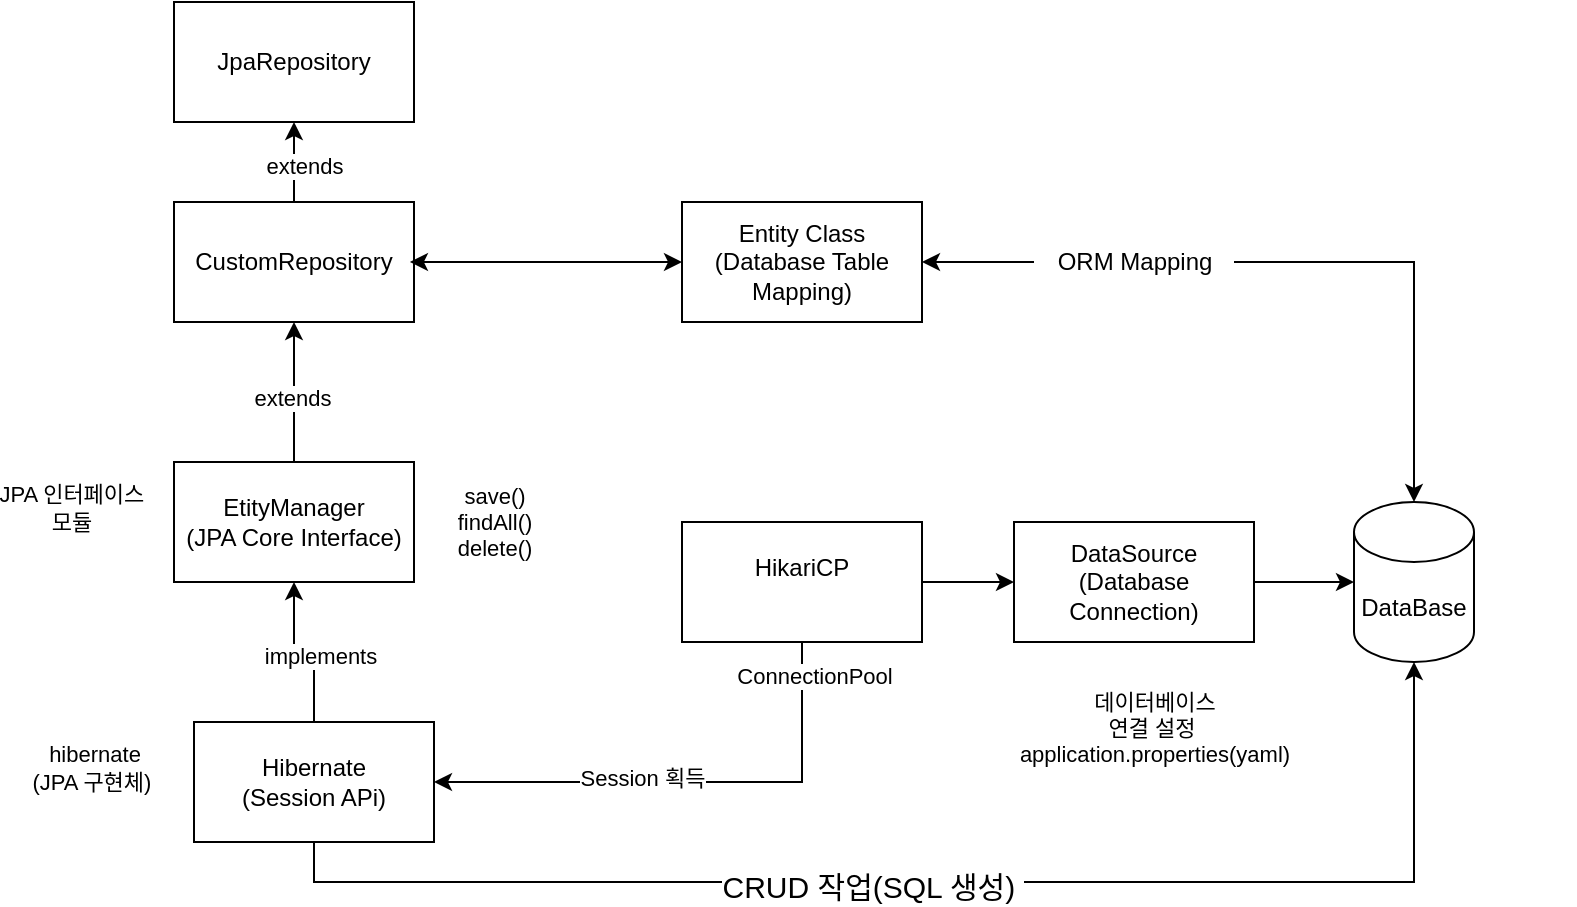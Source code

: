 <mxfile version="24.7.16">
  <diagram name="페이지-1" id="2INJlCRODnHQ78YZ1GeX">
    <mxGraphModel dx="1434" dy="746" grid="1" gridSize="10" guides="1" tooltips="1" connect="1" arrows="1" fold="1" page="1" pageScale="1" pageWidth="827" pageHeight="1169" math="0" shadow="0">
      <root>
        <mxCell id="0" />
        <mxCell id="1" parent="0" />
        <mxCell id="OGGjmIci3zSP-2pJGWoG-1" value="DataBase" style="shape=cylinder3;whiteSpace=wrap;html=1;boundedLbl=1;backgroundOutline=1;size=15;" vertex="1" parent="1">
          <mxGeometry x="690" y="270" width="60" height="80" as="geometry" />
        </mxCell>
        <mxCell id="OGGjmIci3zSP-2pJGWoG-2" value="JpaRepository" style="rounded=0;whiteSpace=wrap;html=1;" vertex="1" parent="1">
          <mxGeometry x="100" y="20" width="120" height="60" as="geometry" />
        </mxCell>
        <mxCell id="OGGjmIci3zSP-2pJGWoG-28" style="edgeStyle=orthogonalEdgeStyle;rounded=0;orthogonalLoop=1;jettySize=auto;html=1;exitX=0.5;exitY=0;exitDx=0;exitDy=0;" edge="1" parent="1" source="OGGjmIci3zSP-2pJGWoG-3" target="OGGjmIci3zSP-2pJGWoG-27">
          <mxGeometry relative="1" as="geometry" />
        </mxCell>
        <mxCell id="OGGjmIci3zSP-2pJGWoG-31" value="extends" style="edgeLabel;html=1;align=center;verticalAlign=middle;resizable=0;points=[];" vertex="1" connectable="0" parent="OGGjmIci3zSP-2pJGWoG-28">
          <mxGeometry x="-0.086" y="1" relative="1" as="geometry">
            <mxPoint as="offset" />
          </mxGeometry>
        </mxCell>
        <mxCell id="OGGjmIci3zSP-2pJGWoG-3" value="EtityManager&lt;div&gt;(JPA Core Interface&lt;span style=&quot;background-color: initial;&quot;&gt;)&lt;/span&gt;&lt;/div&gt;" style="rounded=0;whiteSpace=wrap;html=1;" vertex="1" parent="1">
          <mxGeometry x="100" y="250" width="120" height="60" as="geometry" />
        </mxCell>
        <mxCell id="OGGjmIci3zSP-2pJGWoG-7" style="edgeStyle=orthogonalEdgeStyle;rounded=0;orthogonalLoop=1;jettySize=auto;html=1;exitX=0.5;exitY=0;exitDx=0;exitDy=0;entryX=0.5;entryY=1;entryDx=0;entryDy=0;" edge="1" parent="1" source="OGGjmIci3zSP-2pJGWoG-6" target="OGGjmIci3zSP-2pJGWoG-3">
          <mxGeometry relative="1" as="geometry" />
        </mxCell>
        <mxCell id="OGGjmIci3zSP-2pJGWoG-8" value="implements" style="edgeLabel;html=1;align=center;verticalAlign=middle;resizable=0;points=[];" vertex="1" connectable="0" parent="OGGjmIci3zSP-2pJGWoG-7">
          <mxGeometry x="-0.175" y="-3" relative="1" as="geometry">
            <mxPoint as="offset" />
          </mxGeometry>
        </mxCell>
        <mxCell id="OGGjmIci3zSP-2pJGWoG-6" value="Hibernate&lt;div&gt;(Session APi)&lt;/div&gt;" style="rounded=0;whiteSpace=wrap;html=1;" vertex="1" parent="1">
          <mxGeometry x="110" y="380" width="120" height="60" as="geometry" />
        </mxCell>
        <mxCell id="OGGjmIci3zSP-2pJGWoG-16" value="save()&lt;div&gt;findAll()&lt;/div&gt;&lt;div&gt;delete()&lt;/div&gt;" style="edgeLabel;html=1;align=center;verticalAlign=middle;resizable=0;points=[];" vertex="1" connectable="0" parent="1">
          <mxGeometry x="260" y="280" as="geometry" />
        </mxCell>
        <mxCell id="OGGjmIci3zSP-2pJGWoG-17" value="hibernate&lt;div&gt;(JPA 구현체)&amp;nbsp;&lt;/div&gt;" style="edgeLabel;html=1;align=center;verticalAlign=middle;resizable=0;points=[];" vertex="1" connectable="0" parent="1">
          <mxGeometry x="270" y="290" as="geometry">
            <mxPoint x="-210" y="113" as="offset" />
          </mxGeometry>
        </mxCell>
        <mxCell id="OGGjmIci3zSP-2pJGWoG-18" value="JPA 인터페이스&amp;nbsp;&lt;div&gt;모듈&amp;nbsp;&lt;/div&gt;" style="edgeLabel;html=1;align=center;verticalAlign=middle;resizable=0;points=[];" vertex="1" connectable="0" parent="1">
          <mxGeometry x="260" y="160" as="geometry">
            <mxPoint x="-210" y="113" as="offset" />
          </mxGeometry>
        </mxCell>
        <mxCell id="OGGjmIci3zSP-2pJGWoG-19" value="DataSource&lt;div&gt;(Database Connection)&lt;/div&gt;" style="rounded=0;whiteSpace=wrap;html=1;" vertex="1" parent="1">
          <mxGeometry x="520" y="280" width="120" height="60" as="geometry" />
        </mxCell>
        <mxCell id="OGGjmIci3zSP-2pJGWoG-22" style="edgeStyle=orthogonalEdgeStyle;rounded=0;orthogonalLoop=1;jettySize=auto;html=1;exitX=1;exitY=0.5;exitDx=0;exitDy=0;entryX=0;entryY=0.5;entryDx=0;entryDy=0;" edge="1" parent="1" source="OGGjmIci3zSP-2pJGWoG-20" target="OGGjmIci3zSP-2pJGWoG-19">
          <mxGeometry relative="1" as="geometry" />
        </mxCell>
        <mxCell id="OGGjmIci3zSP-2pJGWoG-25" style="edgeStyle=orthogonalEdgeStyle;rounded=0;orthogonalLoop=1;jettySize=auto;html=1;exitX=0.5;exitY=1;exitDx=0;exitDy=0;entryX=1;entryY=0.5;entryDx=0;entryDy=0;" edge="1" parent="1" source="OGGjmIci3zSP-2pJGWoG-20" target="OGGjmIci3zSP-2pJGWoG-6">
          <mxGeometry relative="1" as="geometry" />
        </mxCell>
        <mxCell id="OGGjmIci3zSP-2pJGWoG-26" value="Session 획득" style="edgeLabel;html=1;align=center;verticalAlign=middle;resizable=0;points=[];" vertex="1" connectable="0" parent="OGGjmIci3zSP-2pJGWoG-25">
          <mxGeometry x="0.181" y="-2" relative="1" as="geometry">
            <mxPoint as="offset" />
          </mxGeometry>
        </mxCell>
        <mxCell id="OGGjmIci3zSP-2pJGWoG-20" value="HikariCP&lt;div&gt;&lt;br&gt;&lt;/div&gt;" style="rounded=0;whiteSpace=wrap;html=1;" vertex="1" parent="1">
          <mxGeometry x="354" y="280" width="120" height="60" as="geometry" />
        </mxCell>
        <mxCell id="OGGjmIci3zSP-2pJGWoG-21" value="ConnectionPool" style="edgeLabel;html=1;align=center;verticalAlign=middle;resizable=0;points=[];" vertex="1" connectable="0" parent="1">
          <mxGeometry x="420" y="357" as="geometry" />
        </mxCell>
        <mxCell id="OGGjmIci3zSP-2pJGWoG-23" style="edgeStyle=orthogonalEdgeStyle;rounded=0;orthogonalLoop=1;jettySize=auto;html=1;exitX=1;exitY=0.5;exitDx=0;exitDy=0;entryX=0;entryY=0.5;entryDx=0;entryDy=0;entryPerimeter=0;" edge="1" parent="1" source="OGGjmIci3zSP-2pJGWoG-19" target="OGGjmIci3zSP-2pJGWoG-1">
          <mxGeometry relative="1" as="geometry" />
        </mxCell>
        <mxCell id="OGGjmIci3zSP-2pJGWoG-29" style="edgeStyle=orthogonalEdgeStyle;rounded=0;orthogonalLoop=1;jettySize=auto;html=1;exitX=0.5;exitY=0;exitDx=0;exitDy=0;" edge="1" parent="1" source="OGGjmIci3zSP-2pJGWoG-27" target="OGGjmIci3zSP-2pJGWoG-2">
          <mxGeometry relative="1" as="geometry" />
        </mxCell>
        <mxCell id="OGGjmIci3zSP-2pJGWoG-30" value="extends" style="edgeLabel;html=1;align=center;verticalAlign=middle;resizable=0;points=[];" vertex="1" connectable="0" parent="OGGjmIci3zSP-2pJGWoG-29">
          <mxGeometry x="-0.1" y="-5" relative="1" as="geometry">
            <mxPoint as="offset" />
          </mxGeometry>
        </mxCell>
        <mxCell id="OGGjmIci3zSP-2pJGWoG-27" value="CustomRepository" style="rounded=0;whiteSpace=wrap;html=1;" vertex="1" parent="1">
          <mxGeometry x="100" y="120" width="120" height="60" as="geometry" />
        </mxCell>
        <mxCell id="OGGjmIci3zSP-2pJGWoG-32" value="&lt;div&gt;Entity Class&lt;/div&gt;&lt;div&gt;(Database Table Mapping)&lt;/div&gt;" style="rounded=0;whiteSpace=wrap;html=1;" vertex="1" parent="1">
          <mxGeometry x="354" y="120" width="120" height="60" as="geometry" />
        </mxCell>
        <mxCell id="OGGjmIci3zSP-2pJGWoG-35" value="" style="endArrow=classic;startArrow=classic;html=1;rounded=0;exitX=0.983;exitY=0.5;exitDx=0;exitDy=0;exitPerimeter=0;entryX=0;entryY=0.5;entryDx=0;entryDy=0;" edge="1" parent="1" source="OGGjmIci3zSP-2pJGWoG-27" target="OGGjmIci3zSP-2pJGWoG-32">
          <mxGeometry width="50" height="50" relative="1" as="geometry">
            <mxPoint x="390" y="410" as="sourcePoint" />
            <mxPoint x="440" y="360" as="targetPoint" />
          </mxGeometry>
        </mxCell>
        <mxCell id="OGGjmIci3zSP-2pJGWoG-37" value="" style="edgeStyle=orthogonalEdgeStyle;rounded=0;orthogonalLoop=1;jettySize=auto;html=1;" edge="1" parent="1" source="OGGjmIci3zSP-2pJGWoG-36" target="OGGjmIci3zSP-2pJGWoG-32">
          <mxGeometry relative="1" as="geometry" />
        </mxCell>
        <mxCell id="OGGjmIci3zSP-2pJGWoG-36" value="ORM Mapping" style="text;html=1;align=center;verticalAlign=middle;resizable=0;points=[];autosize=1;strokeColor=none;fillColor=none;" vertex="1" parent="1">
          <mxGeometry x="530" y="135" width="100" height="30" as="geometry" />
        </mxCell>
        <mxCell id="OGGjmIci3zSP-2pJGWoG-38" value="데이터베이스&lt;div&gt;연결 설정&amp;nbsp;&lt;/div&gt;&lt;div&gt;application.properties(yaml)&lt;/div&gt;" style="edgeLabel;html=1;align=center;verticalAlign=middle;resizable=0;points=[];" vertex="1" connectable="0" parent="1">
          <mxGeometry x="800" y="270" as="geometry">
            <mxPoint x="-210" y="113" as="offset" />
          </mxGeometry>
        </mxCell>
        <mxCell id="OGGjmIci3zSP-2pJGWoG-39" style="edgeStyle=orthogonalEdgeStyle;rounded=0;orthogonalLoop=1;jettySize=auto;html=1;exitX=0.5;exitY=1;exitDx=0;exitDy=0;entryX=0.5;entryY=1;entryDx=0;entryDy=0;entryPerimeter=0;" edge="1" parent="1" source="OGGjmIci3zSP-2pJGWoG-6" target="OGGjmIci3zSP-2pJGWoG-1">
          <mxGeometry relative="1" as="geometry" />
        </mxCell>
        <mxCell id="OGGjmIci3zSP-2pJGWoG-41" value="&lt;font style=&quot;font-size: 15px;&quot;&gt;CRUD 작업(SQL 생성)&amp;nbsp;&lt;/font&gt;" style="edgeLabel;html=1;align=center;verticalAlign=middle;resizable=0;points=[];" vertex="1" connectable="0" parent="OGGjmIci3zSP-2pJGWoG-39">
          <mxGeometry x="-0.121" y="-2" relative="1" as="geometry">
            <mxPoint as="offset" />
          </mxGeometry>
        </mxCell>
        <mxCell id="OGGjmIci3zSP-2pJGWoG-42" style="edgeStyle=orthogonalEdgeStyle;rounded=0;orthogonalLoop=1;jettySize=auto;html=1;entryX=0.5;entryY=0;entryDx=0;entryDy=0;entryPerimeter=0;" edge="1" parent="1" source="OGGjmIci3zSP-2pJGWoG-36" target="OGGjmIci3zSP-2pJGWoG-1">
          <mxGeometry relative="1" as="geometry" />
        </mxCell>
      </root>
    </mxGraphModel>
  </diagram>
</mxfile>
